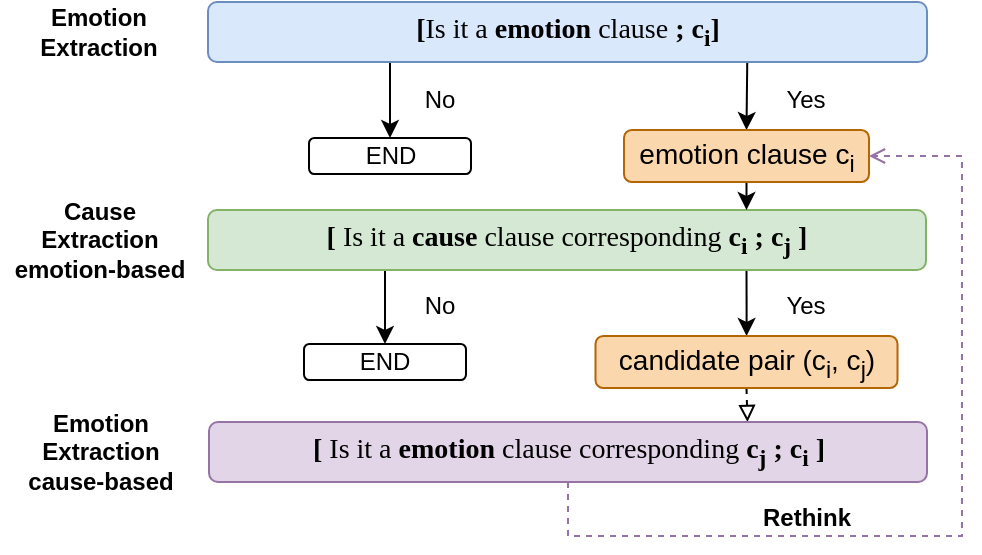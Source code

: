 <mxfile version="14.9.0" type="github">
  <diagram id="khBhBWoCP3W4C1DKPCGf" name="Page-1">
    <mxGraphModel dx="898" dy="439" grid="0" gridSize="10" guides="1" tooltips="1" connect="1" arrows="1" fold="1" page="1" pageScale="1" pageWidth="500" pageHeight="290" background="none" math="1" shadow="0">
      <root>
        <mxCell id="0" />
        <mxCell id="1" parent="0" />
        <mxCell id="zEtC_W9_8DbnL7Nqcd_--5" style="edgeStyle=orthogonalEdgeStyle;rounded=0;orthogonalLoop=1;jettySize=auto;html=1;exitX=0.25;exitY=1;exitDx=0;exitDy=0;entryX=0.5;entryY=0;entryDx=0;entryDy=0;" edge="1" parent="1" source="Rp98vRauL4UU2274sa19-1" target="Rp98vRauL4UU2274sa19-4">
          <mxGeometry relative="1" as="geometry" />
        </mxCell>
        <mxCell id="zEtC_W9_8DbnL7Nqcd_--6" style="edgeStyle=orthogonalEdgeStyle;rounded=0;orthogonalLoop=1;jettySize=auto;html=1;exitX=0.75;exitY=1;exitDx=0;exitDy=0;entryX=0.5;entryY=0;entryDx=0;entryDy=0;" edge="1" parent="1" source="Rp98vRauL4UU2274sa19-1" target="Rp98vRauL4UU2274sa19-8">
          <mxGeometry relative="1" as="geometry" />
        </mxCell>
        <mxCell id="Rp98vRauL4UU2274sa19-1" value="&lt;font style=&quot;font-size: 14px&quot;&gt;&lt;font face=&quot;Verdana&quot;&gt;&lt;b&gt;[&lt;/b&gt;&lt;/font&gt;&lt;span style=&quot;font-family: &amp;#34;verdana&amp;#34;&quot;&gt;Is it a&amp;nbsp;&lt;/span&gt;&lt;b style=&quot;font-family: &amp;#34;verdana&amp;#34;&quot;&gt;emotion&lt;/b&gt;&lt;span style=&quot;font-family: &amp;#34;verdana&amp;#34;&quot;&gt;&amp;nbsp;clause&amp;nbsp;&lt;/span&gt;&lt;b style=&quot;font-family: &amp;#34;verdana&amp;#34;&quot;&gt;;&lt;/b&gt;&lt;span style=&quot;font-family: &amp;#34;verdana&amp;#34;&quot;&gt;&amp;nbsp;&lt;b&gt;c&lt;sub&gt;i&lt;/sub&gt;]&lt;/b&gt;&lt;/span&gt;&lt;/font&gt;" style="rounded=1;whiteSpace=wrap;html=1;fillColor=#dae8fc;strokeColor=#6c8ebf;" parent="1" vertex="1">
          <mxGeometry x="105" y="9" width="359.5" height="30" as="geometry" />
        </mxCell>
        <mxCell id="Rp98vRauL4UU2274sa19-4" value="END" style="rounded=1;whiteSpace=wrap;html=1;" parent="1" vertex="1">
          <mxGeometry x="155.5" y="77" width="81" height="18" as="geometry" />
        </mxCell>
        <mxCell id="zEtC_W9_8DbnL7Nqcd_--9" style="edgeStyle=orthogonalEdgeStyle;rounded=0;orthogonalLoop=1;jettySize=auto;html=1;exitX=0.25;exitY=1;exitDx=0;exitDy=0;entryX=0.5;entryY=0;entryDx=0;entryDy=0;" edge="1" parent="1" source="Rp98vRauL4UU2274sa19-7" target="Rp98vRauL4UU2274sa19-10">
          <mxGeometry relative="1" as="geometry" />
        </mxCell>
        <mxCell id="zEtC_W9_8DbnL7Nqcd_--10" style="edgeStyle=orthogonalEdgeStyle;rounded=0;orthogonalLoop=1;jettySize=auto;html=1;exitX=0.75;exitY=1;exitDx=0;exitDy=0;" edge="1" parent="1" source="Rp98vRauL4UU2274sa19-7" target="Rp98vRauL4UU2274sa19-12">
          <mxGeometry relative="1" as="geometry" />
        </mxCell>
        <mxCell id="Rp98vRauL4UU2274sa19-7" value="&lt;font style=&quot;font-size: 14px&quot; face=&quot;Verdana&quot;&gt;&lt;b&gt;[&lt;/b&gt; Is it a &lt;b&gt;cause&lt;/b&gt; clause corresponding &lt;b&gt;c&lt;sub&gt;i&lt;/sub&gt;&lt;/b&gt; &lt;b&gt;;&lt;/b&gt; &lt;b&gt;c&lt;sub&gt;j&lt;/sub&gt;&amp;nbsp;]&lt;/b&gt;&lt;/font&gt;" style="rounded=1;whiteSpace=wrap;html=1;fillColor=#d5e8d4;strokeColor=#82b366;" parent="1" vertex="1">
          <mxGeometry x="105" y="113" width="359" height="30" as="geometry" />
        </mxCell>
        <mxCell id="zEtC_W9_8DbnL7Nqcd_--11" style="edgeStyle=orthogonalEdgeStyle;rounded=0;orthogonalLoop=1;jettySize=auto;html=1;exitX=0.5;exitY=1;exitDx=0;exitDy=0;entryX=0.75;entryY=0;entryDx=0;entryDy=0;" edge="1" parent="1" source="Rp98vRauL4UU2274sa19-8" target="Rp98vRauL4UU2274sa19-7">
          <mxGeometry relative="1" as="geometry" />
        </mxCell>
        <mxCell id="Rp98vRauL4UU2274sa19-8" value="&lt;font style=&quot;font-size: 14px&quot;&gt;emotion clause c&lt;sub&gt;i&lt;/sub&gt;&lt;/font&gt;" style="rounded=1;whiteSpace=wrap;html=1;fillColor=#fad7ac;strokeColor=#b46504;" parent="1" vertex="1">
          <mxGeometry x="313" y="73" width="122.5" height="26" as="geometry" />
        </mxCell>
        <mxCell id="Rp98vRauL4UU2274sa19-10" value="END" style="rounded=1;whiteSpace=wrap;html=1;" parent="1" vertex="1">
          <mxGeometry x="153" y="180" width="81" height="18" as="geometry" />
        </mxCell>
        <mxCell id="zEtC_W9_8DbnL7Nqcd_--12" style="edgeStyle=orthogonalEdgeStyle;rounded=0;orthogonalLoop=1;jettySize=auto;html=1;exitX=0.5;exitY=1;exitDx=0;exitDy=0;entryX=0.75;entryY=0;entryDx=0;entryDy=0;dashed=1;endArrow=block;endFill=0;" edge="1" parent="1" source="Rp98vRauL4UU2274sa19-12" target="Rp98vRauL4UU2274sa19-16">
          <mxGeometry relative="1" as="geometry" />
        </mxCell>
        <mxCell id="Rp98vRauL4UU2274sa19-12" value="&lt;font style=&quot;font-size: 14px&quot;&gt;candidate pair (c&lt;sub&gt;i&lt;/sub&gt;, c&lt;sub&gt;j&lt;/sub&gt;)&lt;/font&gt;" style="rounded=1;whiteSpace=wrap;html=1;fillColor=#fad7ac;strokeColor=#b46504;" parent="1" vertex="1">
          <mxGeometry x="298.75" y="176" width="151" height="26" as="geometry" />
        </mxCell>
        <mxCell id="dOx7lQmqVeihcCoa1Gqu-11" style="edgeStyle=orthogonalEdgeStyle;rounded=0;orthogonalLoop=1;jettySize=auto;html=1;entryX=1;entryY=0.5;entryDx=0;entryDy=0;dashed=1;endArrow=open;endFill=0;fillColor=#e1d5e7;strokeColor=#9673a6;" parent="1" source="Rp98vRauL4UU2274sa19-16" target="Rp98vRauL4UU2274sa19-8" edge="1">
          <mxGeometry relative="1" as="geometry">
            <Array as="points">
              <mxPoint x="285" y="276" />
              <mxPoint x="482" y="276" />
              <mxPoint x="482" y="86" />
            </Array>
          </mxGeometry>
        </mxCell>
        <mxCell id="Rp98vRauL4UU2274sa19-16" value="&lt;font style=&quot;font-size: 14px&quot; face=&quot;Verdana&quot;&gt;&lt;b&gt;[&lt;/b&gt; Is it a &lt;b&gt;emotion&lt;/b&gt; clause corresponding &lt;b&gt;c&lt;sub&gt;j&lt;/sub&gt;&lt;/b&gt;&amp;nbsp;&lt;b&gt;;&lt;/b&gt; &lt;b&gt;c&lt;sub&gt;i&lt;/sub&gt;&amp;nbsp;]&lt;/b&gt;&lt;/font&gt;" style="rounded=1;whiteSpace=wrap;html=1;fillColor=#e1d5e7;strokeColor=#9673a6;" parent="1" vertex="1">
          <mxGeometry x="105.5" y="219" width="359" height="30" as="geometry" />
        </mxCell>
        <mxCell id="Rp98vRauL4UU2274sa19-18" value="&lt;b&gt;Emotion&lt;br&gt;Extraction&lt;/b&gt;" style="text;html=1;strokeColor=none;fillColor=none;align=center;verticalAlign=middle;whiteSpace=wrap;rounded=0;" parent="1" vertex="1">
          <mxGeometry x="1.63" y="14" width="97" height="20" as="geometry" />
        </mxCell>
        <mxCell id="Rp98vRauL4UU2274sa19-19" value="&lt;b&gt;Cause Extraction &lt;br&gt;emotion-based&lt;/b&gt;" style="text;html=1;strokeColor=none;fillColor=none;align=center;verticalAlign=middle;whiteSpace=wrap;rounded=0;" parent="1" vertex="1">
          <mxGeometry x="1.38" y="118" width="100.25" height="20" as="geometry" />
        </mxCell>
        <mxCell id="Rp98vRauL4UU2274sa19-20" value="&lt;b&gt;Emotion Extraction &lt;br&gt;cause-based&lt;/b&gt;" style="text;html=1;strokeColor=none;fillColor=none;align=center;verticalAlign=middle;whiteSpace=wrap;rounded=0;" parent="1" vertex="1">
          <mxGeometry x="2.25" y="224" width="98.5" height="20" as="geometry" />
        </mxCell>
        <mxCell id="dOx7lQmqVeihcCoa1Gqu-8" value="No" style="text;html=1;strokeColor=none;fillColor=none;align=center;verticalAlign=middle;whiteSpace=wrap;rounded=0;" parent="1" vertex="1">
          <mxGeometry x="201" y="151" width="40" height="20" as="geometry" />
        </mxCell>
        <mxCell id="dOx7lQmqVeihcCoa1Gqu-9" value="Yes" style="text;html=1;strokeColor=none;fillColor=none;align=center;verticalAlign=middle;whiteSpace=wrap;rounded=0;" parent="1" vertex="1">
          <mxGeometry x="384" y="151" width="40" height="20" as="geometry" />
        </mxCell>
        <mxCell id="dOx7lQmqVeihcCoa1Gqu-12" value="&lt;b&gt;Rethink&lt;/b&gt;" style="text;html=1;strokeColor=none;fillColor=none;align=center;verticalAlign=middle;whiteSpace=wrap;rounded=0;" parent="1" vertex="1">
          <mxGeometry x="376.63" y="257" width="54.75" height="20" as="geometry" />
        </mxCell>
        <mxCell id="zEtC_W9_8DbnL7Nqcd_--7" value="No" style="text;html=1;strokeColor=none;fillColor=none;align=center;verticalAlign=middle;whiteSpace=wrap;rounded=0;" vertex="1" parent="1">
          <mxGeometry x="201" y="48" width="40" height="20" as="geometry" />
        </mxCell>
        <mxCell id="zEtC_W9_8DbnL7Nqcd_--8" value="Yes" style="text;html=1;strokeColor=none;fillColor=none;align=center;verticalAlign=middle;whiteSpace=wrap;rounded=0;" vertex="1" parent="1">
          <mxGeometry x="384" y="48" width="40" height="20" as="geometry" />
        </mxCell>
      </root>
    </mxGraphModel>
  </diagram>
</mxfile>
